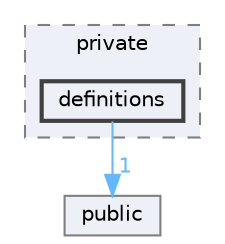digraph "inc/private/definitions"
{
 // LATEX_PDF_SIZE
  bgcolor="transparent";
  edge [fontname=Helvetica,fontsize=10,labelfontname=Helvetica,labelfontsize=10];
  node [fontname=Helvetica,fontsize=10,shape=box,height=0.2,width=0.4];
  compound=true
  subgraph clusterdir_e4fcf9e5f21565a0c0eb9e1059d76346 {
    graph [ bgcolor="#edf0f7", pencolor="grey50", label="private", fontname=Helvetica,fontsize=10 style="filled,dashed", URL="dir_e4fcf9e5f21565a0c0eb9e1059d76346.html",tooltip=""]
  dir_7592498bde0bc7c56d258cc4372086ab [label="definitions", fillcolor="#edf0f7", color="grey25", style="filled,bold", URL="dir_7592498bde0bc7c56d258cc4372086ab.html",tooltip=""];
  }
  dir_d9a38965348b76da68c014a5600bf8da [label="public", fillcolor="#edf0f7", color="grey50", style="filled", URL="dir_d9a38965348b76da68c014a5600bf8da.html",tooltip=""];
  dir_7592498bde0bc7c56d258cc4372086ab->dir_d9a38965348b76da68c014a5600bf8da [headlabel="1", labeldistance=1.5 headhref="dir_000001_000012.html" href="dir_000001_000012.html" color="steelblue1" fontcolor="steelblue1"];
}
